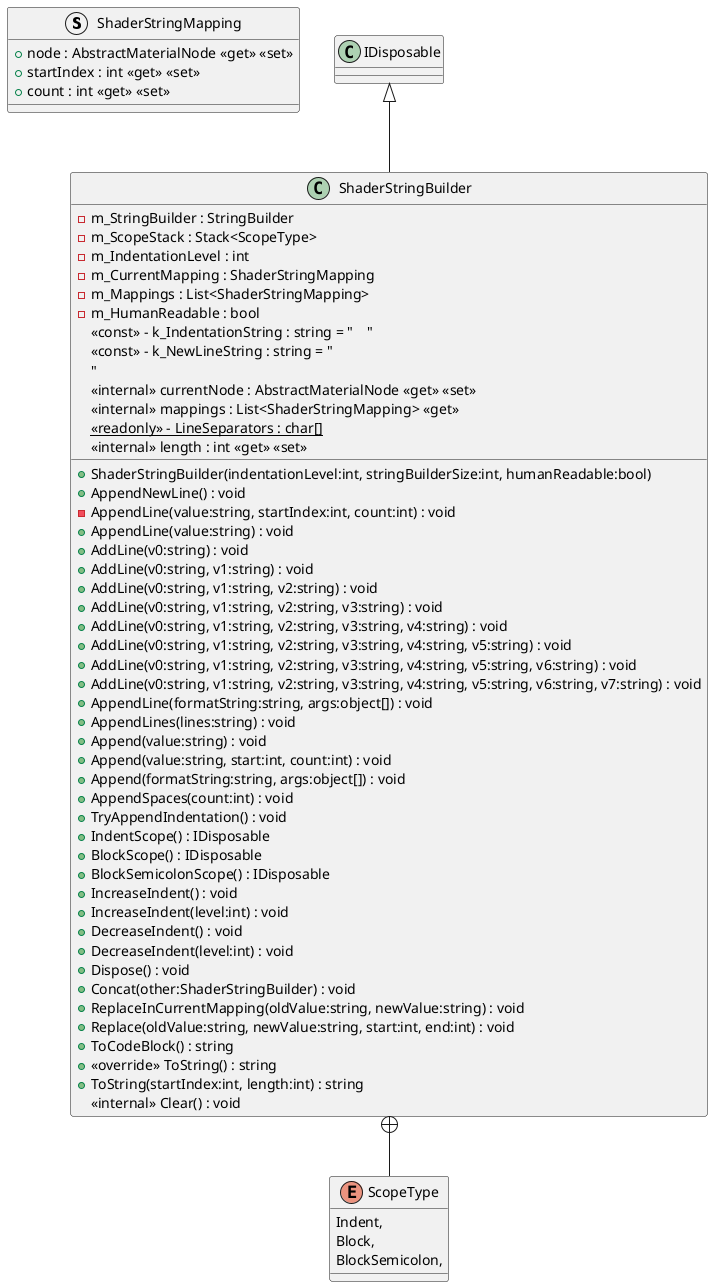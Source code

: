 @startuml
struct ShaderStringMapping {
    + node : AbstractMaterialNode <<get>> <<set>>
    + startIndex : int <<get>> <<set>>
    + count : int <<get>> <<set>>
}
class ShaderStringBuilder {
    - m_StringBuilder : StringBuilder
    - m_ScopeStack : Stack<ScopeType>
    - m_IndentationLevel : int
    - m_CurrentMapping : ShaderStringMapping
    - m_Mappings : List<ShaderStringMapping>
    - m_HumanReadable : bool
    <<const>> - k_IndentationString : string = "    "
    <<const>> - k_NewLineString : string = "\n"
    <<internal>> currentNode : AbstractMaterialNode <<get>> <<set>>
    <<internal>> mappings : List<ShaderStringMapping> <<get>>
    + ShaderStringBuilder(indentationLevel:int, stringBuilderSize:int, humanReadable:bool)
    + AppendNewLine() : void
    - AppendLine(value:string, startIndex:int, count:int) : void
    + AppendLine(value:string) : void
    + AddLine(v0:string) : void
    + AddLine(v0:string, v1:string) : void
    + AddLine(v0:string, v1:string, v2:string) : void
    + AddLine(v0:string, v1:string, v2:string, v3:string) : void
    + AddLine(v0:string, v1:string, v2:string, v3:string, v4:string) : void
    + AddLine(v0:string, v1:string, v2:string, v3:string, v4:string, v5:string) : void
    + AddLine(v0:string, v1:string, v2:string, v3:string, v4:string, v5:string, v6:string) : void
    + AddLine(v0:string, v1:string, v2:string, v3:string, v4:string, v5:string, v6:string, v7:string) : void
    + AppendLine(formatString:string, args:object[]) : void
    {static} <<readonly>> - LineSeparators : char[]
    + AppendLines(lines:string) : void
    + Append(value:string) : void
    + Append(value:string, start:int, count:int) : void
    + Append(formatString:string, args:object[]) : void
    + AppendSpaces(count:int) : void
    + TryAppendIndentation() : void
    + IndentScope() : IDisposable
    + BlockScope() : IDisposable
    + BlockSemicolonScope() : IDisposable
    + IncreaseIndent() : void
    + IncreaseIndent(level:int) : void
    + DecreaseIndent() : void
    + DecreaseIndent(level:int) : void
    + Dispose() : void
    + Concat(other:ShaderStringBuilder) : void
    + ReplaceInCurrentMapping(oldValue:string, newValue:string) : void
    + Replace(oldValue:string, newValue:string, start:int, end:int) : void
    + ToCodeBlock() : string
    + <<override>> ToString() : string
    + ToString(startIndex:int, length:int) : string
    <<internal>> Clear() : void
    <<internal>> length : int <<get>> <<set>>
}
enum ScopeType {
    Indent,
    Block,
    BlockSemicolon,
}
IDisposable <|-- ShaderStringBuilder
ShaderStringBuilder +-- ScopeType
@enduml
